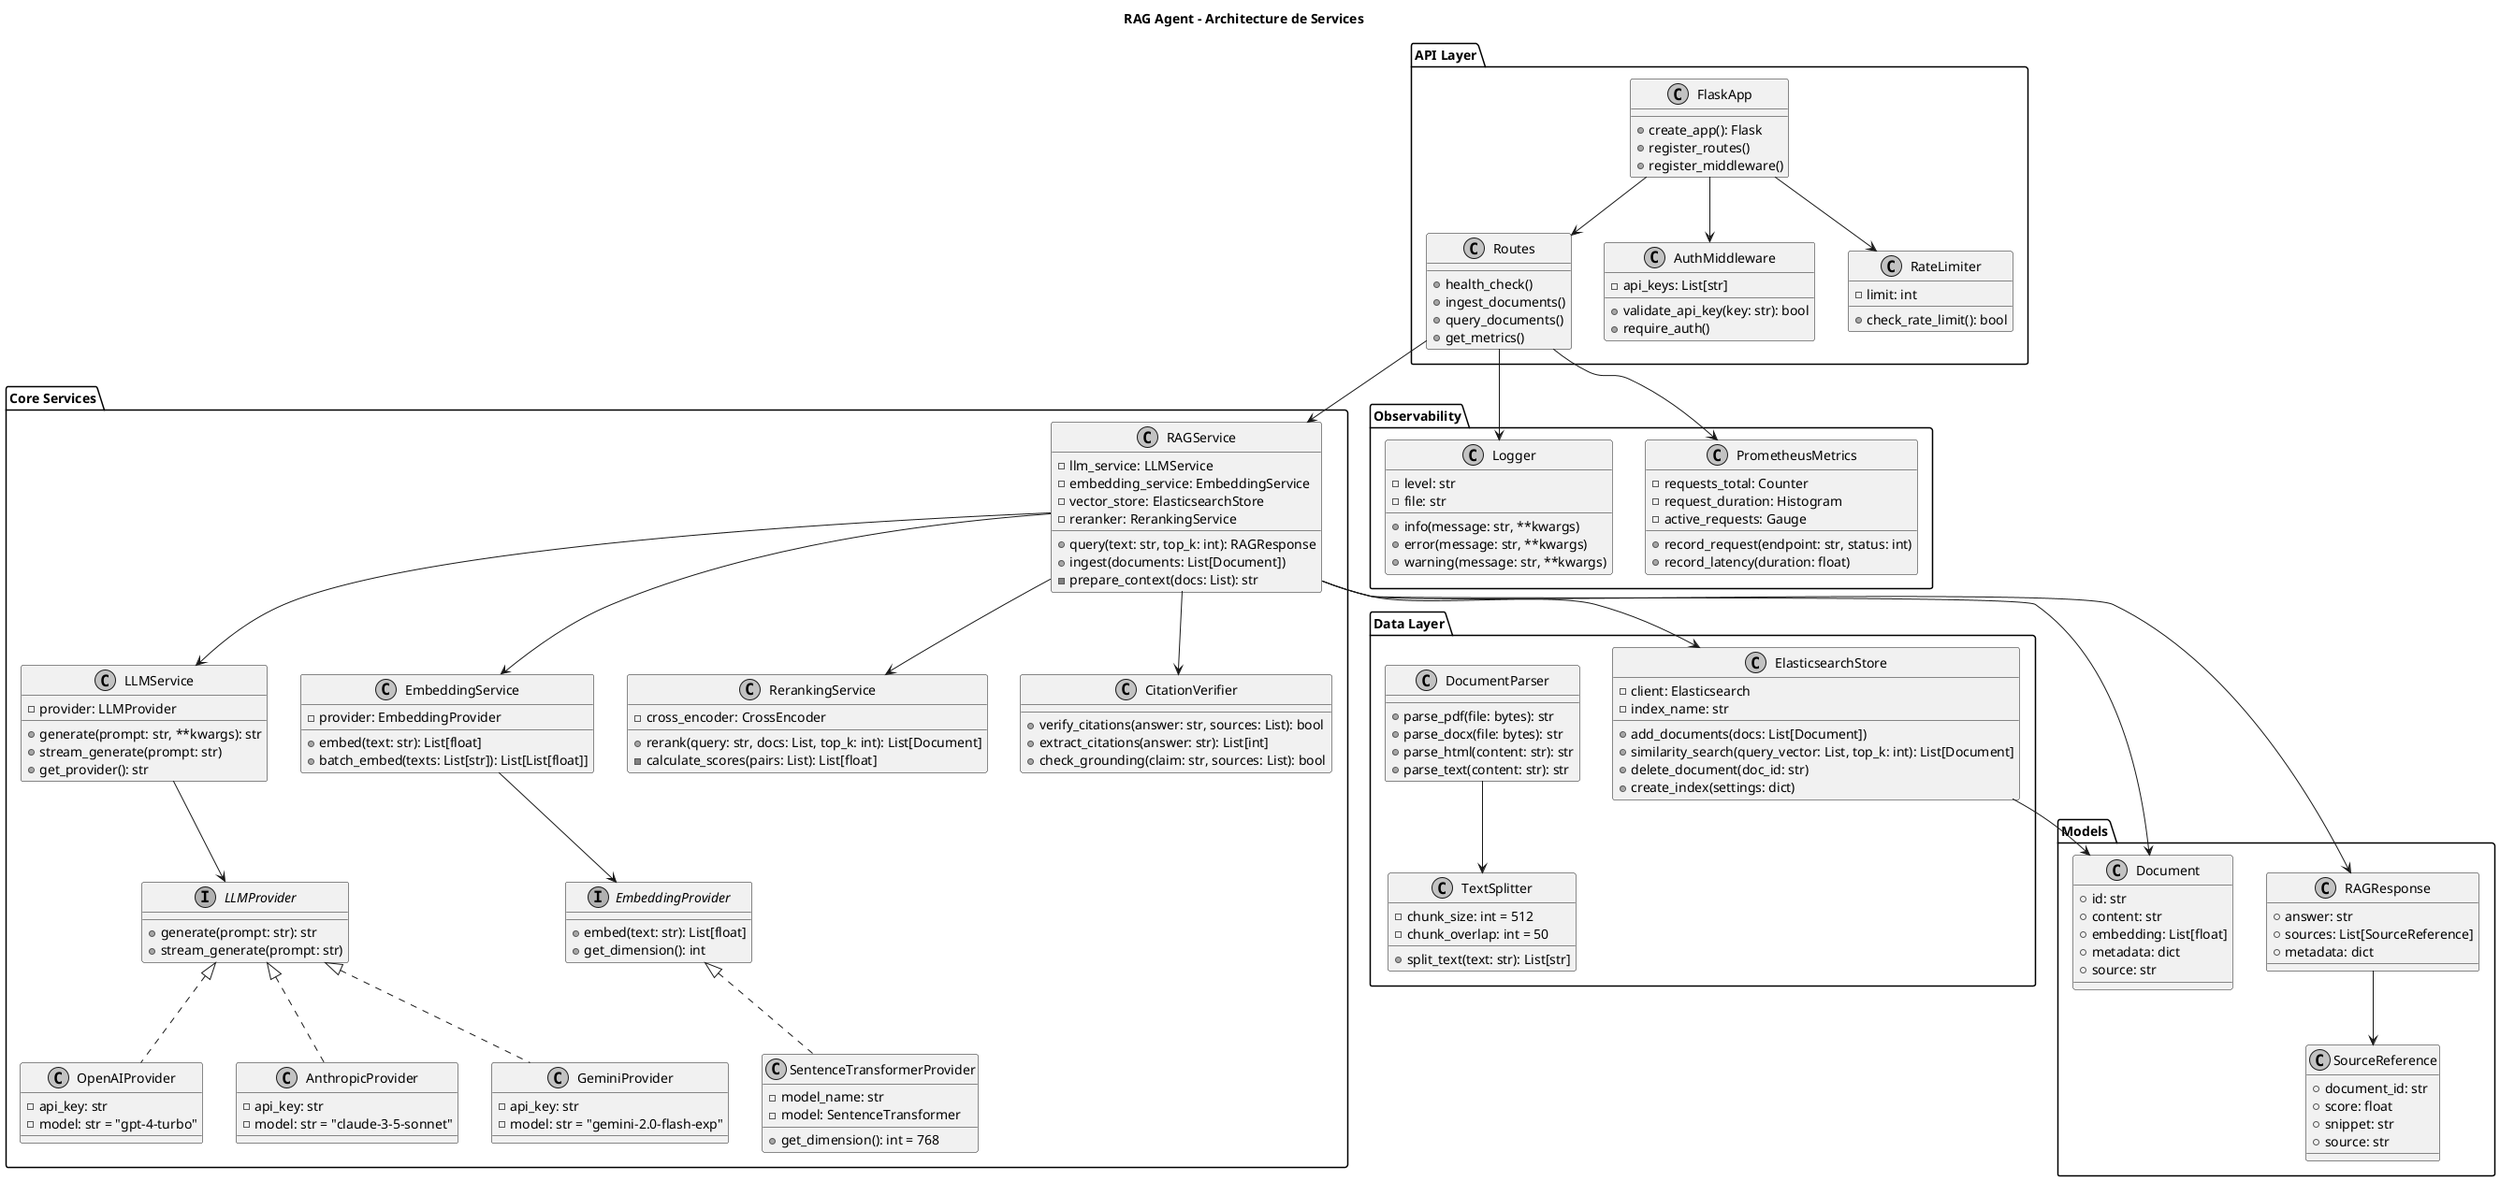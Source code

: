 @startuml RAG_Classes
title RAG Agent - Architecture de Services
skinparam monochrome true

package "API Layer" {
    class FlaskApp {
        +create_app(): Flask
        +register_routes()
        +register_middleware()
    }
    
    class Routes {
        +health_check()
        +ingest_documents()
        +query_documents()
        +get_metrics()
    }
    
    class AuthMiddleware {
        -api_keys: List[str]
        +validate_api_key(key: str): bool
        +require_auth()
    }
    
    class RateLimiter {
        -limit: int
        +check_rate_limit(): bool
    }
}

package "Core Services" {
    class RAGService {
        -llm_service: LLMService
        -embedding_service: EmbeddingService
        -vector_store: ElasticsearchStore
        -reranker: RerankingService
        +query(text: str, top_k: int): RAGResponse
        +ingest(documents: List[Document])
        -prepare_context(docs: List): str
    }
    
    class LLMService {
        -provider: LLMProvider
        +generate(prompt: str, **kwargs): str
        +stream_generate(prompt: str)
        +get_provider(): str
    }
    
    interface LLMProvider {
        +generate(prompt: str): str
        +stream_generate(prompt: str)
    }
    
    class OpenAIProvider implements LLMProvider {
        -api_key: str
        -model: str = "gpt-4-turbo"
    }
    
    class AnthropicProvider implements LLMProvider {
        -api_key: str
        -model: str = "claude-3-5-sonnet"
    }
    
    class GeminiProvider implements LLMProvider {
        -api_key: str
        -model: str = "gemini-2.0-flash-exp"
    }
    
    class EmbeddingService {
        -provider: EmbeddingProvider
        +embed(text: str): List[float]
        +batch_embed(texts: List[str]): List[List[float]]
    }
    
    interface EmbeddingProvider {
        +embed(text: str): List[float]
        +get_dimension(): int
    }
    
    class SentenceTransformerProvider implements EmbeddingProvider {
        -model_name: str
        -model: SentenceTransformer
        +get_dimension(): int = 768
    }
    
    class RerankingService {
        -cross_encoder: CrossEncoder
        +rerank(query: str, docs: List, top_k: int): List[Document]
        -calculate_scores(pairs: List): List[float]
    }
    
    class CitationVerifier {
        +verify_citations(answer: str, sources: List): bool
        +extract_citations(answer: str): List[int]
        +check_grounding(claim: str, sources: List): bool
    }
}

package "Data Layer" {
    class ElasticsearchStore {
        -client: Elasticsearch
        -index_name: str
        +add_documents(docs: List[Document])
        +similarity_search(query_vector: List, top_k: int): List[Document]
        +delete_document(doc_id: str)
        +create_index(settings: dict)
    }
    
    class DocumentParser {
        +parse_pdf(file: bytes): str
        +parse_docx(file: bytes): str
        +parse_html(content: str): str
        +parse_text(content: str): str
    }
    
    class TextSplitter {
        -chunk_size: int = 512
        -chunk_overlap: int = 50
        +split_text(text: str): List[str]
    }
}

package "Observability" {
    class PrometheusMetrics {
        -requests_total: Counter
        -request_duration: Histogram
        -active_requests: Gauge
        +record_request(endpoint: str, status: int)
        +record_latency(duration: float)
    }
    
    class Logger {
        -level: str
        -file: str
        +info(message: str, **kwargs)
        +error(message: str, **kwargs)
        +warning(message: str, **kwargs)
    }
}

package "Models" {
    class Document {
        +id: str
        +content: str
        +embedding: List[float]
        +metadata: dict
        +source: str
    }
    
    class RAGResponse {
        +answer: str
        +sources: List[SourceReference]
        +metadata: dict
    }
    
    class SourceReference {
        +document_id: str
        +score: float
        +snippet: str
        +source: str
    }
}

' Relationships
FlaskApp --> Routes
FlaskApp --> AuthMiddleware
FlaskApp --> RateLimiter
Routes --> RAGService
Routes --> PrometheusMetrics
Routes --> Logger

RAGService --> LLMService
RAGService --> EmbeddingService
RAGService --> ElasticsearchStore
RAGService --> RerankingService
RAGService --> CitationVerifier

LLMService --> LLMProvider
EmbeddingService --> EmbeddingProvider

RAGService --> Document
RAGService --> RAGResponse
RAGResponse --> SourceReference

DocumentParser --> TextSplitter
ElasticsearchStore --> Document

@enduml